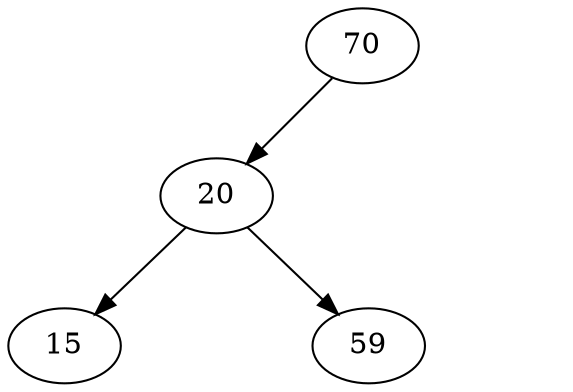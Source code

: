 digraph {
    rankdir=TB;

    a0 -> a1;
    a0 -> a12 [weight=10 style=invis]
    a0 -> a2

    a0 [label=20]
    a1 [label=15]
    a12 [width=.1 style=invis]
    a2 [label=59]

    xid [width=.1 style=invis]

    b0 [label=98, color=red style=invis]

    x -> a0
    x -> xid [weight=10 style=invis];
    x -> b0 [style=invis]

    x [label=70]

    {rank=same xid }
}
